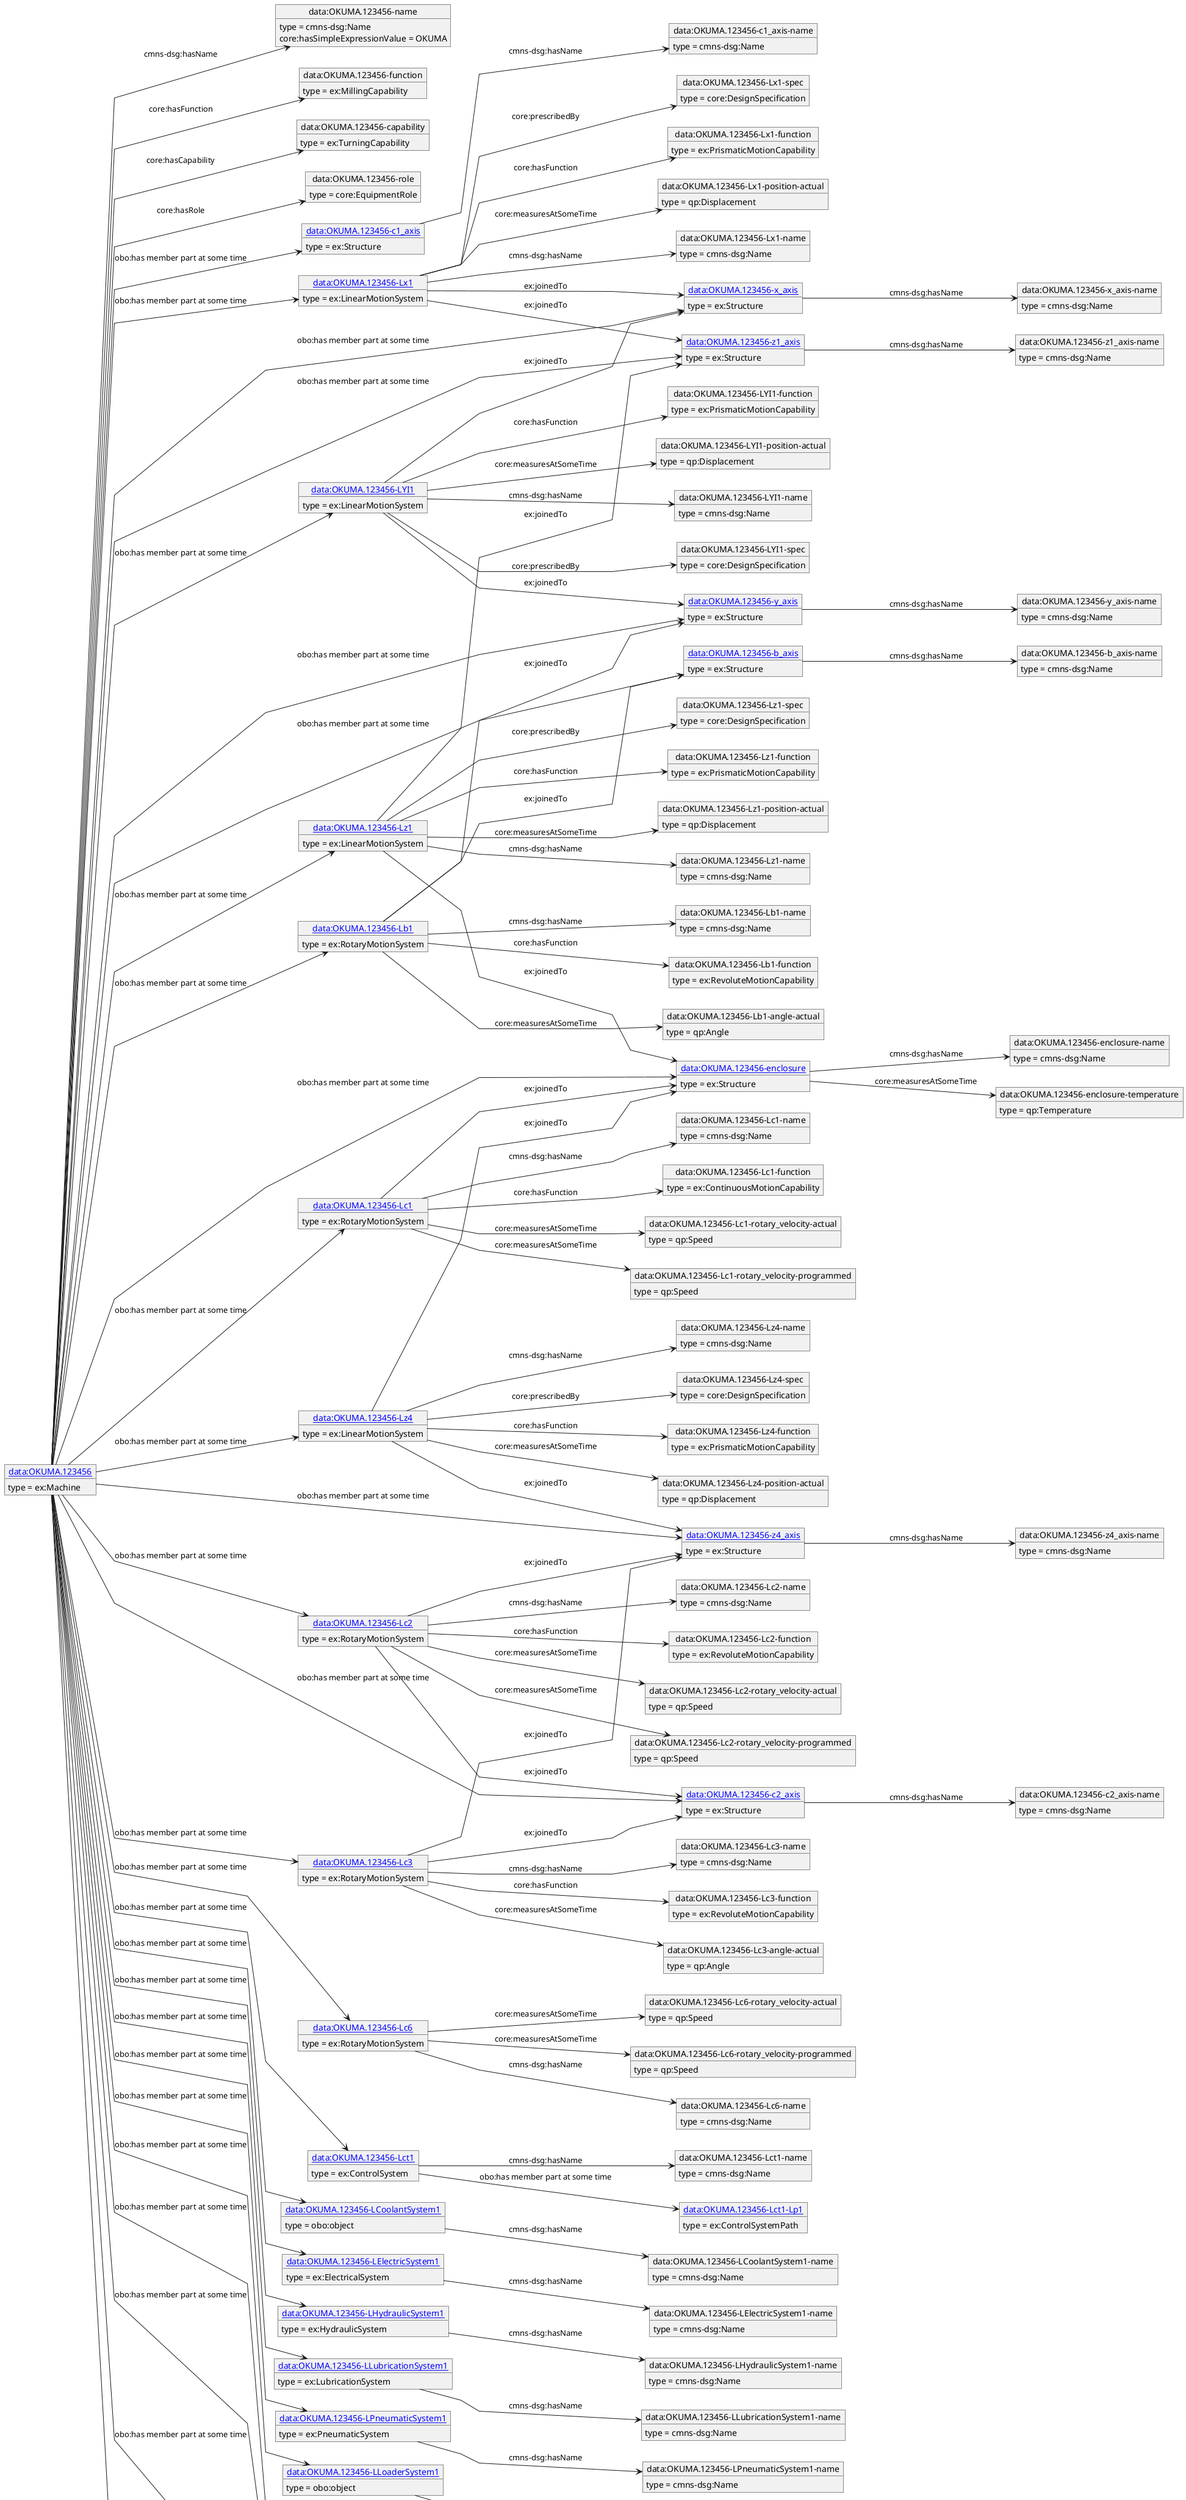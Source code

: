 @startuml
skinparam linetype polyline
left to right direction
object "[[./OKUMA.123456.html data:OKUMA.123456]]" as o1 {
 type = ex:Machine
 }
object "data:OKUMA.123456-name" as o2 {
 type = cmns-dsg:Name
 }
object "data:OKUMA.123456-function" as o3 {
 type = ex:MillingCapability
 }
object "data:OKUMA.123456-capability" as o4 {
 type = ex:TurningCapability
 }
object "data:OKUMA.123456-role" as o5 {
 type = core:EquipmentRole
 }
object "[[./OKUMA.123456-x_axis.html data:OKUMA.123456-x_axis]]" as o6 {
 type = ex:Structure
 }
object "data:OKUMA.123456-x_axis-name" as o7 {
 type = cmns-dsg:Name
 }
object "[[./OKUMA.123456-y_axis.html data:OKUMA.123456-y_axis]]" as o8 {
 type = ex:Structure
 }
object "data:OKUMA.123456-y_axis-name" as o9 {
 type = cmns-dsg:Name
 }
object "[[./OKUMA.123456-z1_axis.html data:OKUMA.123456-z1_axis]]" as o10 {
 type = ex:Structure
 }
object "data:OKUMA.123456-z1_axis-name" as o11 {
 type = cmns-dsg:Name
 }
object "[[./OKUMA.123456-z4_axis.html data:OKUMA.123456-z4_axis]]" as o12 {
 type = ex:Structure
 }
object "data:OKUMA.123456-z4_axis-name" as o13 {
 type = cmns-dsg:Name
 }
object "[[./OKUMA.123456-b_axis.html data:OKUMA.123456-b_axis]]" as o14 {
 type = ex:Structure
 }
object "data:OKUMA.123456-b_axis-name" as o15 {
 type = cmns-dsg:Name
 }
object "[[./OKUMA.123456-c1_axis.html data:OKUMA.123456-c1_axis]]" as o16 {
 type = ex:Structure
 }
object "data:OKUMA.123456-c1_axis-name" as o17 {
 type = cmns-dsg:Name
 }
object "[[./OKUMA.123456-c2_axis.html data:OKUMA.123456-c2_axis]]" as o18 {
 type = ex:Structure
 }
object "data:OKUMA.123456-c2_axis-name" as o19 {
 type = cmns-dsg:Name
 }
object "[[./OKUMA.123456-Lx1.html data:OKUMA.123456-Lx1]]" as o20 {
 type = ex:LinearMotionSystem
 }
object "data:OKUMA.123456-Lx1-name" as o21 {
 type = cmns-dsg:Name
 }
object "data:OKUMA.123456-Lx1-spec" as o22 {
 type = core:DesignSpecification
 }
object "data:OKUMA.123456-Lx1-function" as o23 {
 type = ex:PrismaticMotionCapability
 }
object "data:OKUMA.123456-Lx1-position-actual" as o24 {
 type = qp:Displacement
 }
object "[[./OKUMA.123456-LYI1.html data:OKUMA.123456-LYI1]]" as o25 {
 type = ex:LinearMotionSystem
 }
object "data:OKUMA.123456-LYI1-name" as o26 {
 type = cmns-dsg:Name
 }
object "data:OKUMA.123456-LYI1-spec" as o27 {
 type = core:DesignSpecification
 }
object "data:OKUMA.123456-LYI1-function" as o28 {
 type = ex:PrismaticMotionCapability
 }
object "data:OKUMA.123456-LYI1-position-actual" as o29 {
 type = qp:Displacement
 }
object "[[./OKUMA.123456-Lz1.html data:OKUMA.123456-Lz1]]" as o30 {
 type = ex:LinearMotionSystem
 }
object "data:OKUMA.123456-Lz1-name" as o31 {
 type = cmns-dsg:Name
 }
object "data:OKUMA.123456-Lz1-spec" as o32 {
 type = core:DesignSpecification
 }
object "[[./OKUMA.123456-enclosure.html data:OKUMA.123456-enclosure]]" as o33 {
 type = ex:Structure
 }
object "data:OKUMA.123456-Lz1-function" as o34 {
 type = ex:PrismaticMotionCapability
 }
object "data:OKUMA.123456-Lz1-position-actual" as o35 {
 type = qp:Displacement
 }
object "[[./OKUMA.123456-Lb1.html data:OKUMA.123456-Lb1]]" as o36 {
 type = ex:RotaryMotionSystem
 }
object "data:OKUMA.123456-Lb1-name" as o37 {
 type = cmns-dsg:Name
 }
object "data:OKUMA.123456-Lb1-function" as o38 {
 type = ex:RevoluteMotionCapability
 }
object "data:OKUMA.123456-Lb1-angle-actual" as o39 {
 type = qp:Angle
 }
object "[[./OKUMA.123456-Lc1.html data:OKUMA.123456-Lc1]]" as o40 {
 type = ex:RotaryMotionSystem
 }
object "data:OKUMA.123456-Lc1-name" as o41 {
 type = cmns-dsg:Name
 }
object "data:OKUMA.123456-Lc1-function" as o42 {
 type = ex:ContinuousMotionCapability
 }
object "data:OKUMA.123456-Lc1-rotary_velocity-actual" as o43 {
 type = qp:Speed
 }
object "data:OKUMA.123456-Lc1-rotary_velocity-programmed" as o44 {
 type = qp:Speed
 }
object "[[./OKUMA.123456-Lz4.html data:OKUMA.123456-Lz4]]" as o45 {
 type = ex:LinearMotionSystem
 }
object "data:OKUMA.123456-Lz4-name" as o46 {
 type = cmns-dsg:Name
 }
object "data:OKUMA.123456-Lz4-spec" as o47 {
 type = core:DesignSpecification
 }
object "data:OKUMA.123456-Lz4-function" as o48 {
 type = ex:PrismaticMotionCapability
 }
object "data:OKUMA.123456-Lz4-position-actual" as o49 {
 type = qp:Displacement
 }
object "[[./OKUMA.123456-Lc2.html data:OKUMA.123456-Lc2]]" as o50 {
 type = ex:RotaryMotionSystem
 }
object "data:OKUMA.123456-Lc2-name" as o51 {
 type = cmns-dsg:Name
 }
object "data:OKUMA.123456-Lc2-function" as o52 {
 type = ex:RevoluteMotionCapability
 }
object "data:OKUMA.123456-Lc2-rotary_velocity-actual" as o53 {
 type = qp:Speed
 }
object "data:OKUMA.123456-Lc2-rotary_velocity-programmed" as o54 {
 type = qp:Speed
 }
object "[[./OKUMA.123456-Lc3.html data:OKUMA.123456-Lc3]]" as o55 {
 type = ex:RotaryMotionSystem
 }
object "data:OKUMA.123456-Lc3-name" as o56 {
 type = cmns-dsg:Name
 }
object "data:OKUMA.123456-Lc3-function" as o57 {
 type = ex:RevoluteMotionCapability
 }
object "data:OKUMA.123456-Lc3-angle-actual" as o58 {
 type = qp:Angle
 }
object "[[./OKUMA.123456-Lc6.html data:OKUMA.123456-Lc6]]" as o59 {
 type = ex:RotaryMotionSystem
 }
object "data:OKUMA.123456-Lc6-name" as o60 {
 type = cmns-dsg:Name
 }
object "data:OKUMA.123456-Lc6-rotary_velocity-actual" as o61 {
 type = qp:Speed
 }
object "data:OKUMA.123456-Lc6-rotary_velocity-programmed" as o62 {
 type = qp:Speed
 }
object "[[./OKUMA.123456-Lct1.html data:OKUMA.123456-Lct1]]" as o63 {
 type = ex:ControlSystem
 }
object "data:OKUMA.123456-Lct1-name" as o64 {
 type = cmns-dsg:Name
 }
object "[[./OKUMA.123456-Lct1-Lp1.html data:OKUMA.123456-Lct1-Lp1]]" as o65 {
 type = ex:ControlSystemPath
 }
object "[[./OKUMA.123456-LCoolantSystem1.html data:OKUMA.123456-LCoolantSystem1]]" as o66 {
 type = obo:object
 }
object "data:OKUMA.123456-LCoolantSystem1-name" as o67 {
 type = cmns-dsg:Name
 }
object "[[./OKUMA.123456-LElectricSystem1.html data:OKUMA.123456-LElectricSystem1]]" as o68 {
 type = ex:ElectricalSystem
 }
object "data:OKUMA.123456-LElectricSystem1-name" as o69 {
 type = cmns-dsg:Name
 }
object "[[./OKUMA.123456-LHydraulicSystem1.html data:OKUMA.123456-LHydraulicSystem1]]" as o70 {
 type = ex:HydraulicSystem
 }
object "data:OKUMA.123456-LHydraulicSystem1-name" as o71 {
 type = cmns-dsg:Name
 }
object "[[./OKUMA.123456-LLubricationSystem1.html data:OKUMA.123456-LLubricationSystem1]]" as o72 {
 type = ex:LubricationSystem
 }
object "data:OKUMA.123456-LLubricationSystem1-name" as o73 {
 type = cmns-dsg:Name
 }
object "[[./OKUMA.123456-LPneumaticSystem1.html data:OKUMA.123456-LPneumaticSystem1]]" as o74 {
 type = ex:PneumaticSystem
 }
object "data:OKUMA.123456-LPneumaticSystem1-name" as o75 {
 type = cmns-dsg:Name
 }
object "[[./OKUMA.123456-LLoaderSystem1.html data:OKUMA.123456-LLoaderSystem1]]" as o76 {
 type = obo:object
 }
object "data:OKUMA.123456-LLoaderSystem1-name" as o77 {
 type = cmns-dsg:Name
 }
object "[[./OKUMA.123456-LWasteDisposalSystem1.html data:OKUMA.123456-LWasteDisposalSystem1]]" as o78 {
 type = obo:object
 }
object "data:OKUMA.123456-LWasteDisposalSystem1-name" as o79 {
 type = cmns-dsg:Name
 }
object "[[./OKUMA.123456-LToolingDeliverySystem1.html data:OKUMA.123456-LToolingDeliverySystem1]]" as o80 {
 type = obo:object
 }
object "data:OKUMA.123456-LToolingDeliverySystem1-name" as o81 {
 type = cmns-dsg:Name
 }
object "[[./OKUMA.123456-LBarFeederSystem1.html data:OKUMA.123456-LBarFeederSystem1]]" as o82 {
 type = obo:object
 }
object "data:OKUMA.123456-LBarFeederSystem1-name" as o83 {
 type = cmns-dsg:Name
 }
object "[[./OKUMA.123456-personnel.html data:OKUMA.123456-personnel]]" as o84 {
 type = core:Person
 }
object "data:OKUMA.123456-personnel-name" as o85 {
 type = cmns-dsg:Name
 }
object "data:OKUMA.123456-enclosure-name" as o86 {
 type = cmns-dsg:Name
 }
object "data:OKUMA.123456-enclosure-temperature" as o87 {
 type = qp:Temperature
 }
o1 --> o2 : cmns-dsg:hasName
o2 : core:hasSimpleExpressionValue = OKUMA
o1 --> o3 : core:hasFunction
o1 --> o4 : core:hasCapability
o1 --> o5 : core:hasRole
o1 --> o6 : obo:has member part at some time
o6 --> o7 : cmns-dsg:hasName
o1 --> o8 : obo:has member part at some time
o8 --> o9 : cmns-dsg:hasName
o1 --> o10 : obo:has member part at some time
o10 --> o11 : cmns-dsg:hasName
o1 --> o12 : obo:has member part at some time
o12 --> o13 : cmns-dsg:hasName
o1 --> o14 : obo:has member part at some time
o14 --> o15 : cmns-dsg:hasName
o1 --> o16 : obo:has member part at some time
o16 --> o17 : cmns-dsg:hasName
o1 --> o18 : obo:has member part at some time
o18 --> o19 : cmns-dsg:hasName
o1 --> o20 : obo:has member part at some time
o20 --> o21 : cmns-dsg:hasName
o20 --> o22 : core:prescribedBy
o20 --> o10 : ex:joinedTo
o20 --> o6 : ex:joinedTo
o20 --> o23 : core:hasFunction
o20 --> o24 : core:measuresAtSomeTime
o1 --> o25 : obo:has member part at some time
o25 --> o26 : cmns-dsg:hasName
o25 --> o27 : core:prescribedBy
o25 --> o6 : ex:joinedTo
o25 --> o8 : ex:joinedTo
o25 --> o28 : core:hasFunction
o25 --> o29 : core:measuresAtSomeTime
o1 --> o30 : obo:has member part at some time
o30 --> o31 : cmns-dsg:hasName
o30 --> o32 : core:prescribedBy
o30 --> o33 : ex:joinedTo
o30 --> o10 : ex:joinedTo
o30 --> o34 : core:hasFunction
o30 --> o35 : core:measuresAtSomeTime
o1 --> o36 : obo:has member part at some time
o36 --> o37 : cmns-dsg:hasName
o36 --> o8 : ex:joinedTo
o36 --> o14 : ex:joinedTo
o36 --> o38 : core:hasFunction
o36 --> o39 : core:measuresAtSomeTime
o1 --> o40 : obo:has member part at some time
o40 --> o41 : cmns-dsg:hasName
o40 --> o33 : ex:joinedTo
o40 --> o42 : core:hasFunction
o40 --> o43 : core:measuresAtSomeTime
o40 --> o44 : core:measuresAtSomeTime
o1 --> o45 : obo:has member part at some time
o45 --> o46 : cmns-dsg:hasName
o45 --> o47 : core:prescribedBy
o45 --> o33 : ex:joinedTo
o45 --> o12 : ex:joinedTo
o45 --> o48 : core:hasFunction
o45 --> o49 : core:measuresAtSomeTime
o1 --> o50 : obo:has member part at some time
o50 --> o51 : cmns-dsg:hasName
o50 --> o12 : ex:joinedTo
o50 --> o18 : ex:joinedTo
o50 --> o52 : core:hasFunction
o50 --> o53 : core:measuresAtSomeTime
o50 --> o54 : core:measuresAtSomeTime
o1 --> o55 : obo:has member part at some time
o55 --> o56 : cmns-dsg:hasName
o55 --> o12 : ex:joinedTo
o55 --> o18 : ex:joinedTo
o55 --> o57 : core:hasFunction
o55 --> o58 : core:measuresAtSomeTime
o1 --> o59 : obo:has member part at some time
o59 --> o60 : cmns-dsg:hasName
o59 --> o61 : core:measuresAtSomeTime
o59 --> o62 : core:measuresAtSomeTime
o1 --> o63 : obo:has member part at some time
o63 --> o64 : cmns-dsg:hasName
o63 --> o65 : obo:has member part at some time
o1 --> o66 : obo:has member part at some time
o66 --> o67 : cmns-dsg:hasName
o1 --> o68 : obo:has member part at some time
o68 --> o69 : cmns-dsg:hasName
o1 --> o70 : obo:has member part at some time
o70 --> o71 : cmns-dsg:hasName
o1 --> o72 : obo:has member part at some time
o72 --> o73 : cmns-dsg:hasName
o1 --> o74 : obo:has member part at some time
o74 --> o75 : cmns-dsg:hasName
o1 --> o76 : obo:has member part at some time
o76 --> o77 : cmns-dsg:hasName
o1 --> o78 : obo:has member part at some time
o78 --> o79 : cmns-dsg:hasName
o1 --> o80 : obo:has member part at some time
o80 --> o81 : cmns-dsg:hasName
o1 --> o82 : obo:has member part at some time
o82 --> o83 : cmns-dsg:hasName
o1 --> o84 : obo:has member part at some time
o84 --> o85 : cmns-dsg:hasName
o1 --> o33 : obo:has member part at some time
o33 --> o86 : cmns-dsg:hasName
o33 --> o87 : core:measuresAtSomeTime
@enduml
